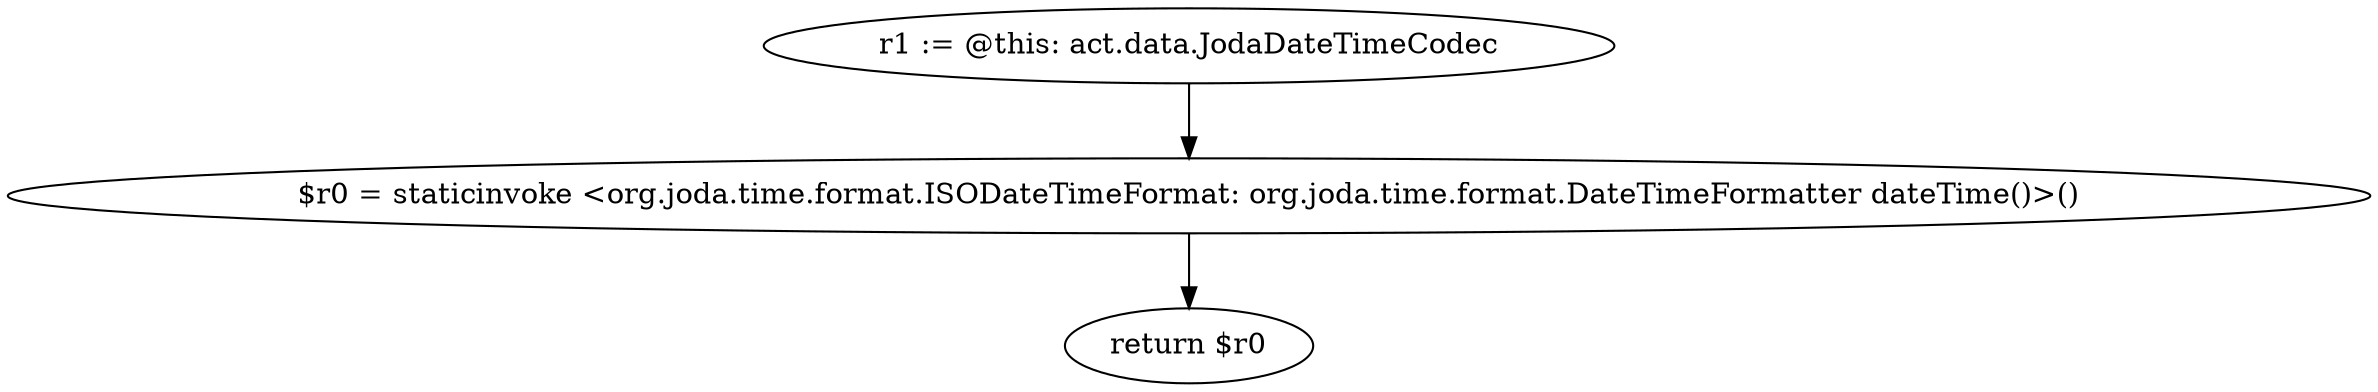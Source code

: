 digraph "unitGraph" {
    "r1 := @this: act.data.JodaDateTimeCodec"
    "$r0 = staticinvoke <org.joda.time.format.ISODateTimeFormat: org.joda.time.format.DateTimeFormatter dateTime()>()"
    "return $r0"
    "r1 := @this: act.data.JodaDateTimeCodec"->"$r0 = staticinvoke <org.joda.time.format.ISODateTimeFormat: org.joda.time.format.DateTimeFormatter dateTime()>()";
    "$r0 = staticinvoke <org.joda.time.format.ISODateTimeFormat: org.joda.time.format.DateTimeFormatter dateTime()>()"->"return $r0";
}
